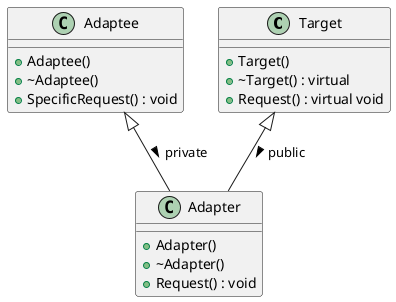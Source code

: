 @startuml Adapter

class Target{
    + Target()
    + ~Target() : virtual 
    + Request() : virtual void
}

class Adaptee{
    + Adaptee()
    + ~Adaptee()
    + SpecificRequest() : void
}

class Adapter{
    + Adapter()
    + ~Adapter()
    + Request() : void
}

Adapter -up-|> Target : public <
Adapter -up-|> Adaptee : private <

@enduml